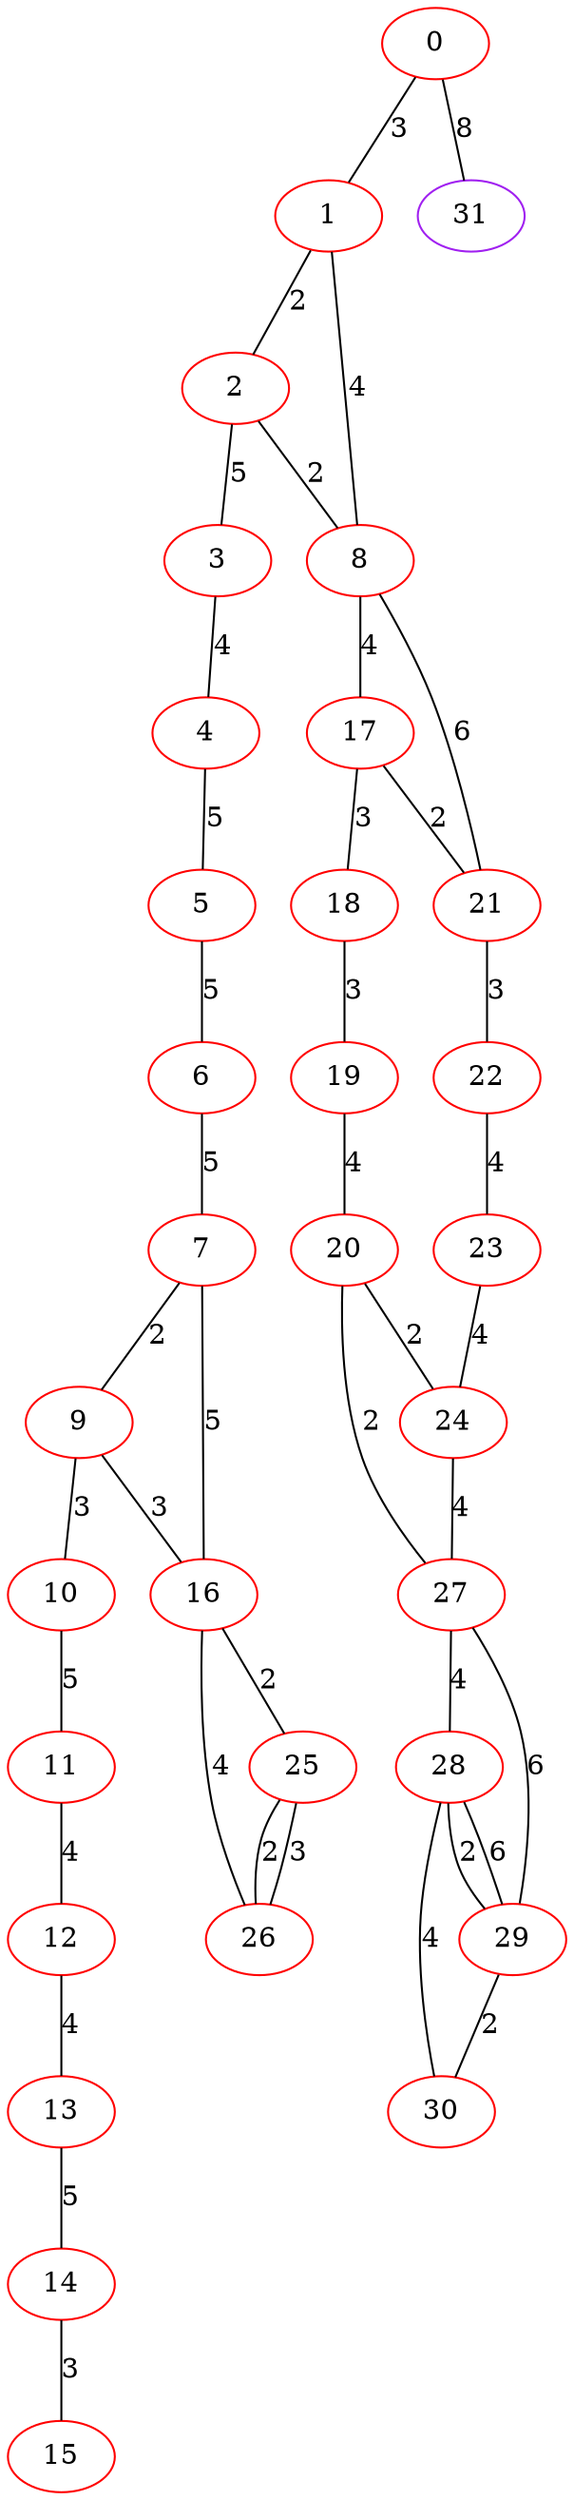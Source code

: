 graph "" {
0 [color=red, weight=1];
1 [color=red, weight=1];
2 [color=red, weight=1];
3 [color=red, weight=1];
4 [color=red, weight=1];
5 [color=red, weight=1];
6 [color=red, weight=1];
7 [color=red, weight=1];
8 [color=red, weight=1];
9 [color=red, weight=1];
10 [color=red, weight=1];
11 [color=red, weight=1];
12 [color=red, weight=1];
13 [color=red, weight=1];
14 [color=red, weight=1];
15 [color=red, weight=1];
16 [color=red, weight=1];
17 [color=red, weight=1];
18 [color=red, weight=1];
19 [color=red, weight=1];
20 [color=red, weight=1];
21 [color=red, weight=1];
22 [color=red, weight=1];
23 [color=red, weight=1];
24 [color=red, weight=1];
25 [color=red, weight=1];
26 [color=red, weight=1];
27 [color=red, weight=1];
28 [color=red, weight=1];
29 [color=red, weight=1];
30 [color=red, weight=1];
31 [color=purple, weight=4];
0 -- 1  [key=0, label=3];
0 -- 31  [key=0, label=8];
1 -- 8  [key=0, label=4];
1 -- 2  [key=0, label=2];
2 -- 8  [key=0, label=2];
2 -- 3  [key=0, label=5];
3 -- 4  [key=0, label=4];
4 -- 5  [key=0, label=5];
5 -- 6  [key=0, label=5];
6 -- 7  [key=0, label=5];
7 -- 16  [key=0, label=5];
7 -- 9  [key=0, label=2];
8 -- 17  [key=0, label=4];
8 -- 21  [key=0, label=6];
9 -- 16  [key=0, label=3];
9 -- 10  [key=0, label=3];
10 -- 11  [key=0, label=5];
11 -- 12  [key=0, label=4];
12 -- 13  [key=0, label=4];
13 -- 14  [key=0, label=5];
14 -- 15  [key=0, label=3];
16 -- 25  [key=0, label=2];
16 -- 26  [key=0, label=4];
17 -- 18  [key=0, label=3];
17 -- 21  [key=0, label=2];
18 -- 19  [key=0, label=3];
19 -- 20  [key=0, label=4];
20 -- 24  [key=0, label=2];
20 -- 27  [key=0, label=2];
21 -- 22  [key=0, label=3];
22 -- 23  [key=0, label=4];
23 -- 24  [key=0, label=4];
24 -- 27  [key=0, label=4];
25 -- 26  [key=0, label=2];
25 -- 26  [key=1, label=3];
27 -- 28  [key=0, label=4];
27 -- 29  [key=0, label=6];
28 -- 29  [key=0, label=2];
28 -- 29  [key=1, label=6];
28 -- 30  [key=0, label=4];
29 -- 30  [key=0, label=2];
}
